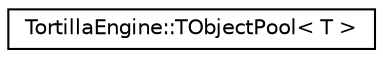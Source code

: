 digraph "Graphical Class Hierarchy"
{
 // LATEX_PDF_SIZE
  edge [fontname="Helvetica",fontsize="10",labelfontname="Helvetica",labelfontsize="10"];
  node [fontname="Helvetica",fontsize="10",shape=record];
  rankdir="LR";
  Node0 [label="TortillaEngine::TObjectPool\< T \>",height=0.2,width=0.4,color="black", fillcolor="white", style="filled",URL="$class_tortilla_engine_1_1_t_object_pool.html",tooltip="A template class for memory management object oriented."];
}
